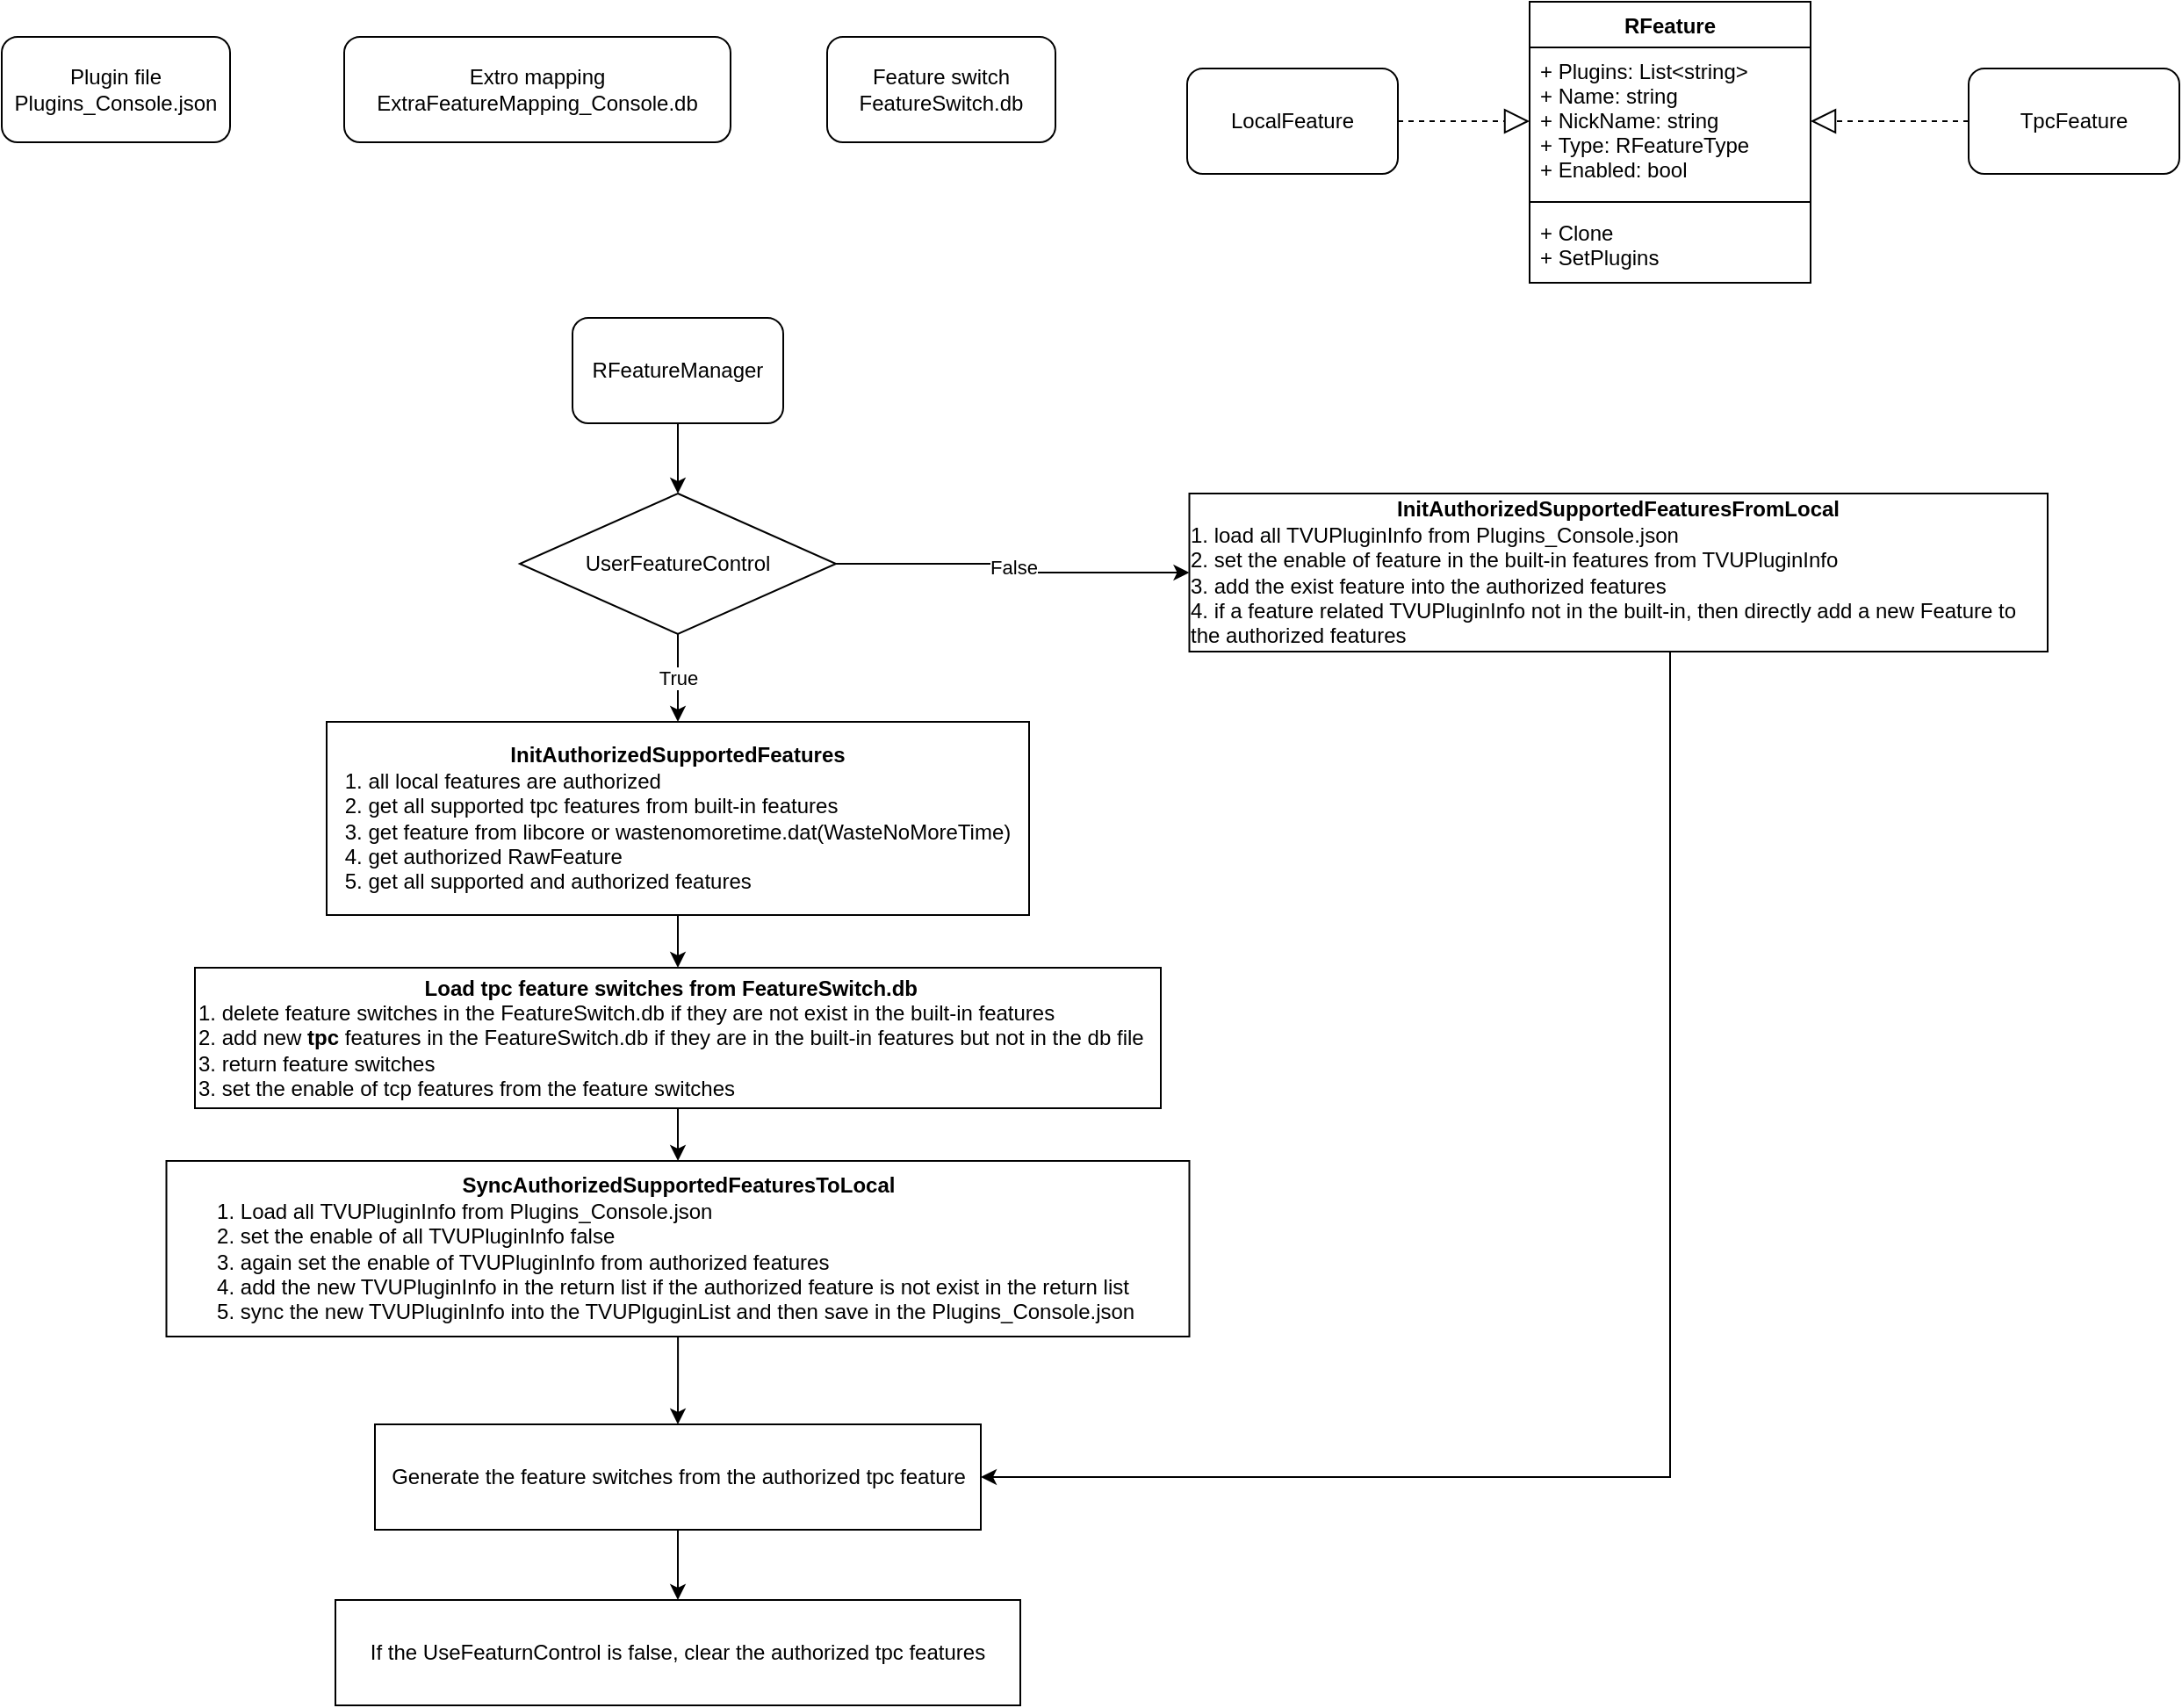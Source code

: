 <mxfile version="13.7.9" type="device"><diagram id="Kk73kM9VzHwf0orB3whu" name="Page-1"><mxGraphModel dx="1955" dy="967" grid="1" gridSize="10" guides="1" tooltips="1" connect="1" arrows="1" fold="1" page="1" pageScale="1" pageWidth="850" pageHeight="1100" math="0" shadow="0"><root><mxCell id="0"/><mxCell id="1" parent="0"/><mxCell id="6IpAD93rlz9gUnCKYICe-1" value="Plugin file&lt;br&gt;Plugins_Console.json" style="rounded=1;whiteSpace=wrap;html=1;" vertex="1" parent="1"><mxGeometry x="125" y="230" width="130" height="60" as="geometry"/></mxCell><mxCell id="6IpAD93rlz9gUnCKYICe-2" value="Extro mapping&lt;br&gt;ExtraFeatureMapping_Console.db" style="rounded=1;whiteSpace=wrap;html=1;" vertex="1" parent="1"><mxGeometry x="320" y="230" width="220" height="60" as="geometry"/></mxCell><mxCell id="6IpAD93rlz9gUnCKYICe-3" value="Feature switch&lt;br&gt;FeatureSwitch.db" style="rounded=1;whiteSpace=wrap;html=1;" vertex="1" parent="1"><mxGeometry x="595" y="230" width="130" height="60" as="geometry"/></mxCell><mxCell id="6IpAD93rlz9gUnCKYICe-4" value="LocalFeature" style="rounded=1;whiteSpace=wrap;html=1;" vertex="1" parent="1"><mxGeometry x="800" y="248" width="120" height="60" as="geometry"/></mxCell><mxCell id="6IpAD93rlz9gUnCKYICe-5" value="TpcFeature" style="rounded=1;whiteSpace=wrap;html=1;" vertex="1" parent="1"><mxGeometry x="1245" y="248" width="120" height="60" as="geometry"/></mxCell><mxCell id="6IpAD93rlz9gUnCKYICe-10" value="" style="endArrow=block;dashed=1;endFill=0;endSize=12;html=1;exitX=1;exitY=0.5;exitDx=0;exitDy=0;entryX=0;entryY=0.5;entryDx=0;entryDy=0;" edge="1" parent="1" source="6IpAD93rlz9gUnCKYICe-4" target="6IpAD93rlz9gUnCKYICe-23"><mxGeometry width="160" relative="1" as="geometry"><mxPoint x="900" y="270" as="sourcePoint"/><mxPoint x="950" y="300" as="targetPoint"/></mxGeometry></mxCell><mxCell id="6IpAD93rlz9gUnCKYICe-20" value="" style="endArrow=block;dashed=1;endFill=0;endSize=12;html=1;exitX=0;exitY=0.5;exitDx=0;exitDy=0;entryX=1;entryY=0.5;entryDx=0;entryDy=0;" edge="1" parent="1" source="6IpAD93rlz9gUnCKYICe-5" target="6IpAD93rlz9gUnCKYICe-23"><mxGeometry width="160" relative="1" as="geometry"><mxPoint x="980" y="470" as="sourcePoint"/><mxPoint x="1200" y="270" as="targetPoint"/></mxGeometry></mxCell><mxCell id="6IpAD93rlz9gUnCKYICe-27" value="" style="group" vertex="1" connectable="0" parent="1"><mxGeometry x="995" y="210" width="160" height="160" as="geometry"/></mxCell><mxCell id="6IpAD93rlz9gUnCKYICe-22" value="RFeature" style="swimlane;fontStyle=1;align=center;verticalAlign=top;childLayout=stackLayout;horizontal=1;startSize=26;horizontalStack=0;resizeParent=1;resizeParentMax=0;resizeLast=0;collapsible=1;marginBottom=0;" vertex="1" parent="6IpAD93rlz9gUnCKYICe-27"><mxGeometry width="160" height="160" as="geometry"><mxRectangle x="90" y="390" width="80" height="26" as="alternateBounds"/></mxGeometry></mxCell><mxCell id="6IpAD93rlz9gUnCKYICe-23" value="+ Plugins: List&lt;string&gt;&#10;+ Name: string&#10;+ NickName: string&#10;+ Type: RFeatureType&#10;+ Enabled: bool" style="text;strokeColor=none;fillColor=none;align=left;verticalAlign=top;spacingLeft=4;spacingRight=4;overflow=hidden;rotatable=0;points=[[0,0.5],[1,0.5]];portConstraint=eastwest;" vertex="1" parent="6IpAD93rlz9gUnCKYICe-22"><mxGeometry y="26" width="160" height="84" as="geometry"/></mxCell><mxCell id="6IpAD93rlz9gUnCKYICe-24" value="" style="line;strokeWidth=1;fillColor=none;align=left;verticalAlign=middle;spacingTop=-1;spacingLeft=3;spacingRight=3;rotatable=0;labelPosition=right;points=[];portConstraint=eastwest;" vertex="1" parent="6IpAD93rlz9gUnCKYICe-22"><mxGeometry y="110" width="160" height="8" as="geometry"/></mxCell><mxCell id="6IpAD93rlz9gUnCKYICe-25" value="+ Clone&#10;+ SetPlugins" style="text;strokeColor=none;fillColor=none;align=left;verticalAlign=top;spacingLeft=4;spacingRight=4;overflow=hidden;rotatable=0;points=[[0,0.5],[1,0.5]];portConstraint=eastwest;" vertex="1" parent="6IpAD93rlz9gUnCKYICe-22"><mxGeometry y="118" width="160" height="42" as="geometry"/></mxCell><mxCell id="6IpAD93rlz9gUnCKYICe-30" value="" style="edgeStyle=orthogonalEdgeStyle;rounded=0;orthogonalLoop=1;jettySize=auto;html=1;" edge="1" parent="1" source="6IpAD93rlz9gUnCKYICe-28" target="6IpAD93rlz9gUnCKYICe-29"><mxGeometry relative="1" as="geometry"/></mxCell><mxCell id="6IpAD93rlz9gUnCKYICe-28" value="RFeatureManager" style="rounded=1;whiteSpace=wrap;html=1;" vertex="1" parent="1"><mxGeometry x="450" y="390" width="120" height="60" as="geometry"/></mxCell><mxCell id="6IpAD93rlz9gUnCKYICe-32" value="True" style="edgeStyle=orthogonalEdgeStyle;rounded=0;orthogonalLoop=1;jettySize=auto;html=1;" edge="1" parent="1" source="6IpAD93rlz9gUnCKYICe-29" target="6IpAD93rlz9gUnCKYICe-31"><mxGeometry relative="1" as="geometry"/></mxCell><mxCell id="6IpAD93rlz9gUnCKYICe-38" value="False" style="edgeStyle=orthogonalEdgeStyle;rounded=0;orthogonalLoop=1;jettySize=auto;html=1;" edge="1" parent="1" source="6IpAD93rlz9gUnCKYICe-29" target="6IpAD93rlz9gUnCKYICe-37"><mxGeometry relative="1" as="geometry"/></mxCell><mxCell id="6IpAD93rlz9gUnCKYICe-29" value="UserFeatureControl" style="rhombus;whiteSpace=wrap;html=1;" vertex="1" parent="1"><mxGeometry x="420" y="490" width="180" height="80" as="geometry"/></mxCell><mxCell id="6IpAD93rlz9gUnCKYICe-34" value="" style="edgeStyle=orthogonalEdgeStyle;rounded=0;orthogonalLoop=1;jettySize=auto;html=1;" edge="1" parent="1" source="6IpAD93rlz9gUnCKYICe-31" target="6IpAD93rlz9gUnCKYICe-33"><mxGeometry relative="1" as="geometry"/></mxCell><mxCell id="6IpAD93rlz9gUnCKYICe-31" value="&lt;b&gt;InitAuthorizedSupportedFeatures&lt;br&gt;&lt;/b&gt;&lt;div style=&quot;text-align: left&quot;&gt;&lt;span&gt;1. all local features are authorized&lt;/span&gt;&lt;/div&gt;&lt;div style=&quot;text-align: left&quot;&gt;&lt;span&gt;2. get all supported tpc features from built-in features&lt;/span&gt;&lt;/div&gt;&lt;div style=&quot;text-align: left&quot;&gt;3. get feature from libcore or wastenomoretime.dat(WasteNoMoreTime)&lt;/div&gt;&lt;div style=&quot;text-align: left&quot;&gt;4. get authorized RawFeature&lt;/div&gt;&lt;div style=&quot;text-align: left&quot;&gt;5. get all supported and authorized features&lt;/div&gt;" style="whiteSpace=wrap;html=1;align=center;" vertex="1" parent="1"><mxGeometry x="310" y="620" width="400" height="110" as="geometry"/></mxCell><mxCell id="6IpAD93rlz9gUnCKYICe-36" value="" style="edgeStyle=orthogonalEdgeStyle;rounded=0;orthogonalLoop=1;jettySize=auto;html=1;" edge="1" parent="1" source="6IpAD93rlz9gUnCKYICe-33" target="6IpAD93rlz9gUnCKYICe-35"><mxGeometry relative="1" as="geometry"/></mxCell><mxCell id="6IpAD93rlz9gUnCKYICe-33" value="&lt;div style=&quot;text-align: center&quot;&gt;&lt;span&gt;&lt;b&gt;Load tpc feature switches from FeatureSwitch.db&lt;/b&gt;&lt;/span&gt;&lt;/div&gt;1. delete feature switches in the FeatureSwitch.db if they are not exist in the built-in features&lt;br&gt;2. add new &lt;b&gt;tpc &lt;/b&gt;features in the FeatureSwitch.db if they are in the built-in features but not in the db file&lt;br&gt;3. return feature switches&lt;br&gt;3. set the enable of tcp features from the feature switches" style="whiteSpace=wrap;html=1;align=left;" vertex="1" parent="1"><mxGeometry x="235" y="760" width="550" height="80" as="geometry"/></mxCell><mxCell id="6IpAD93rlz9gUnCKYICe-40" value="" style="edgeStyle=orthogonalEdgeStyle;rounded=0;orthogonalLoop=1;jettySize=auto;html=1;" edge="1" parent="1" source="6IpAD93rlz9gUnCKYICe-35" target="6IpAD93rlz9gUnCKYICe-39"><mxGeometry relative="1" as="geometry"/></mxCell><mxCell id="6IpAD93rlz9gUnCKYICe-35" value="&lt;b&gt;SyncAuthorizedSupportedFeaturesToLocal&lt;/b&gt;&lt;br&gt;&lt;div style=&quot;text-align: left&quot;&gt;&lt;span&gt;1. Load all&amp;nbsp;&lt;/span&gt;&lt;span&gt;TVUPluginInfo&lt;/span&gt;&lt;span&gt;&amp;nbsp;from Plugins_Console.json&lt;/span&gt;&lt;/div&gt;&lt;div style=&quot;text-align: left&quot;&gt;&lt;span&gt;2. set the enable of all TVUPluginInfo false&lt;/span&gt;&lt;/div&gt;&lt;div style=&quot;text-align: left&quot;&gt;&lt;span&gt;3. again set the enable of TVUPluginInfo from authorized features&amp;nbsp;&lt;/span&gt;&lt;/div&gt;&lt;span&gt;&lt;div style=&quot;text-align: left&quot;&gt;4. add the new TVUPluginInfo in the return list if the authorized feature is not exist in the return list&lt;/div&gt;&lt;div style=&quot;text-align: left&quot;&gt;5. sync the new TVUPluginInfo into the TVUPlguginList and then save in the Plugins_Console.json&amp;nbsp;&lt;/div&gt;&lt;/span&gt;" style="whiteSpace=wrap;html=1;align=center;" vertex="1" parent="1"><mxGeometry x="218.75" y="870" width="582.5" height="100" as="geometry"/></mxCell><mxCell id="6IpAD93rlz9gUnCKYICe-41" style="edgeStyle=orthogonalEdgeStyle;rounded=0;orthogonalLoop=1;jettySize=auto;html=1;entryX=1;entryY=0.5;entryDx=0;entryDy=0;" edge="1" parent="1" source="6IpAD93rlz9gUnCKYICe-37" target="6IpAD93rlz9gUnCKYICe-39"><mxGeometry relative="1" as="geometry"><Array as="points"><mxPoint x="1075" y="1050"/></Array></mxGeometry></mxCell><mxCell id="6IpAD93rlz9gUnCKYICe-37" value="&lt;b&gt;InitAuthorizedSupportedFeaturesFromLocal&lt;br&gt;&lt;/b&gt;&lt;div style=&quot;text-align: left&quot;&gt;&lt;span&gt;1.&amp;nbsp;&lt;/span&gt;&lt;span&gt;load all TVUPluginInfo from Plugins_Console.json&lt;/span&gt;&lt;/div&gt;&lt;div style=&quot;text-align: left&quot;&gt;&lt;span&gt;2. set the enable of feature in the built-in features from TVUPluginInfo&lt;/span&gt;&lt;/div&gt;&lt;div style=&quot;text-align: left&quot;&gt;3. add the exist feature into the authorized features&lt;/div&gt;&lt;div style=&quot;text-align: left&quot;&gt;&lt;span&gt;4. if a feature related TVUPluginInfo not in the built-in, then directly add a new Feature to the authorized features&lt;/span&gt;&lt;/div&gt;" style="whiteSpace=wrap;html=1;" vertex="1" parent="1"><mxGeometry x="801.25" y="490" width="488.75" height="90" as="geometry"/></mxCell><mxCell id="6IpAD93rlz9gUnCKYICe-43" value="" style="edgeStyle=orthogonalEdgeStyle;rounded=0;orthogonalLoop=1;jettySize=auto;html=1;" edge="1" parent="1" source="6IpAD93rlz9gUnCKYICe-39" target="6IpAD93rlz9gUnCKYICe-42"><mxGeometry relative="1" as="geometry"/></mxCell><mxCell id="6IpAD93rlz9gUnCKYICe-39" value="Generate the feature switches from the authorized tpc feature" style="whiteSpace=wrap;html=1;" vertex="1" parent="1"><mxGeometry x="337.5" y="1020" width="345" height="60" as="geometry"/></mxCell><mxCell id="6IpAD93rlz9gUnCKYICe-42" value="If the UseFeaturnControl is false, clear the authorized tpc features" style="whiteSpace=wrap;html=1;" vertex="1" parent="1"><mxGeometry x="315" y="1120" width="390" height="60" as="geometry"/></mxCell></root></mxGraphModel></diagram></mxfile>